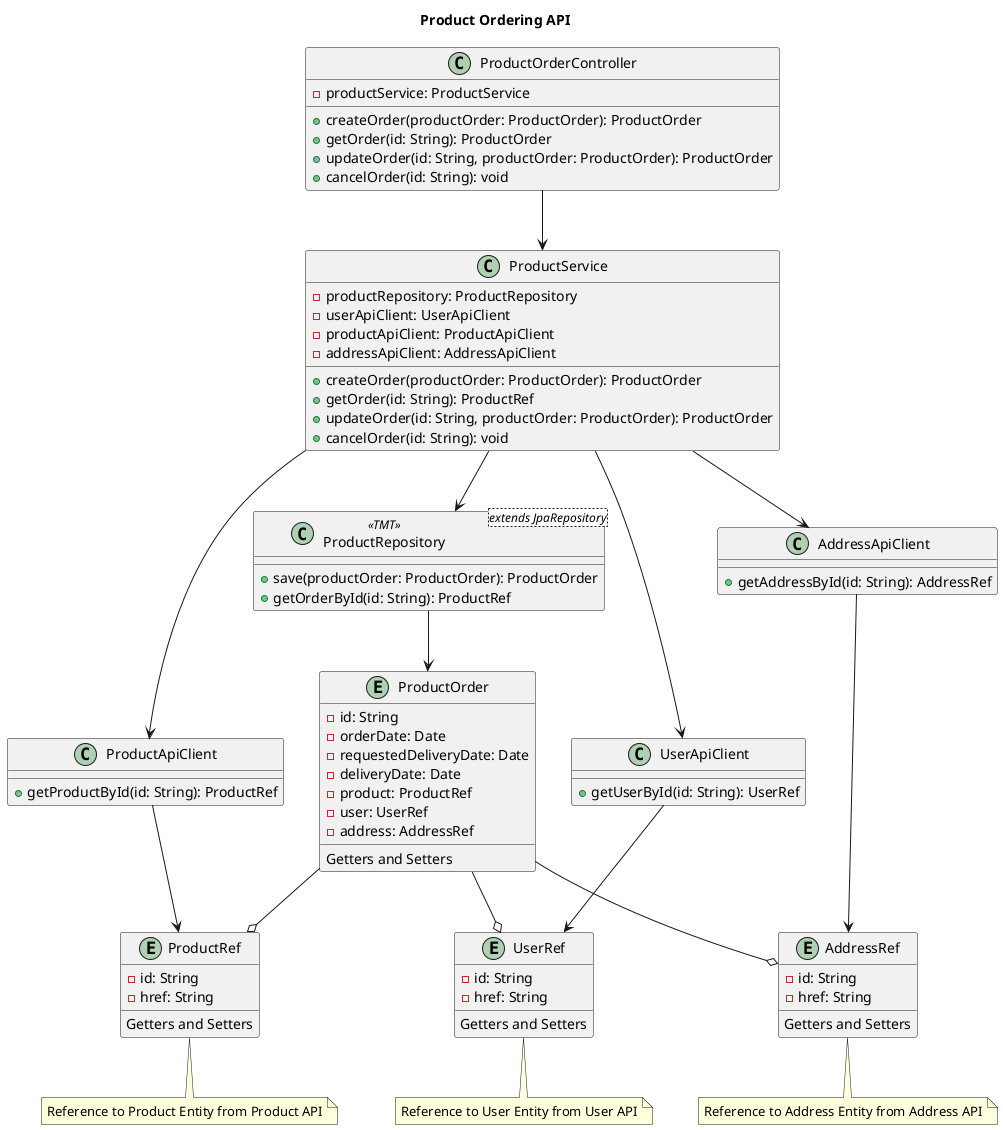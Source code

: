 @startuml

!$productOrderEntity = "ProductOrder"
!$userEntity  = "UserRef"
!$productEntity = "ProductRef"
!$addressEntity = "AddressRef"
!$productService = "ProductService"

title Product Ordering API

entity $productOrderEntity {
    - id: String
    - orderDate: Date
    - requestedDeliveryDate: Date
    - deliveryDate: Date
    - product: $productEntity
    - user: $userEntity
    - address: $addressEntity
    __
    Getters and Setters
}

entity  $productEntity {
    - id: String
    - href: String
    __
    Getters and Setters
}

entity $addressEntity {
    - id: String
    - href: String
    __
    Getters and Setters
}


entity $userEntity {
    - id: String
    - href: String
    __
    Getters and Setters
}


note bottom of $userEntity: Reference to User Entity from User API
note bottom of $productEntity: Reference to Product Entity from Product API
note bottom of $addressEntity: Reference to Address Entity from Address API

$productOrderEntity --o $productEntity
$productOrderEntity --o $userEntity
$productOrderEntity --o $addressEntity

class ProductOrderController {
    - productService: $productService
    + createOrder(productOrder: $productOrderEntity): $productOrderEntity
    + getOrder(id: String): $productOrderEntity
    + updateOrder(id: String, productOrder: $productOrderEntity): $productOrderEntity
    + cancelOrder(id: String): void
}

class $productService {
    - productRepository: ProductRepository
    - userApiClient: UserApiClient
    - productApiClient: ProductApiClient
    - addressApiClient: AddressApiClient
    + createOrder(productOrder: $productOrderEntity): $productOrderEntity
    + getOrder(id: String): $productEntity
    + updateOrder(id: String, productOrder: $productOrderEntity): $productOrderEntity
    + cancelOrder(id: String): void
}

class ProductRepository<extends JpaRepository> <<TMT>> {
    + save(productOrder: $productOrderEntity): $productOrderEntity
    + getOrderById(id: String): $productEntity
}

class UserApiClient {
    + getUserById(id: String): $userEntity
}

class ProductApiClient {
    + getProductById(id: String): $productEntity
}

class AddressApiClient {
    + getAddressById(id: String): $addressEntity
}

ProductOrderController --> $productService
$productService --> ProductRepository
$productService --> UserApiClient
$productService --> ProductApiClient
$productService --> AddressApiClient

ProductRepository --> $productOrderEntity
UserApiClient --> $userEntity
ProductApiClient --> $productEntity
AddressApiClient --> $addressEntity
@enduml
